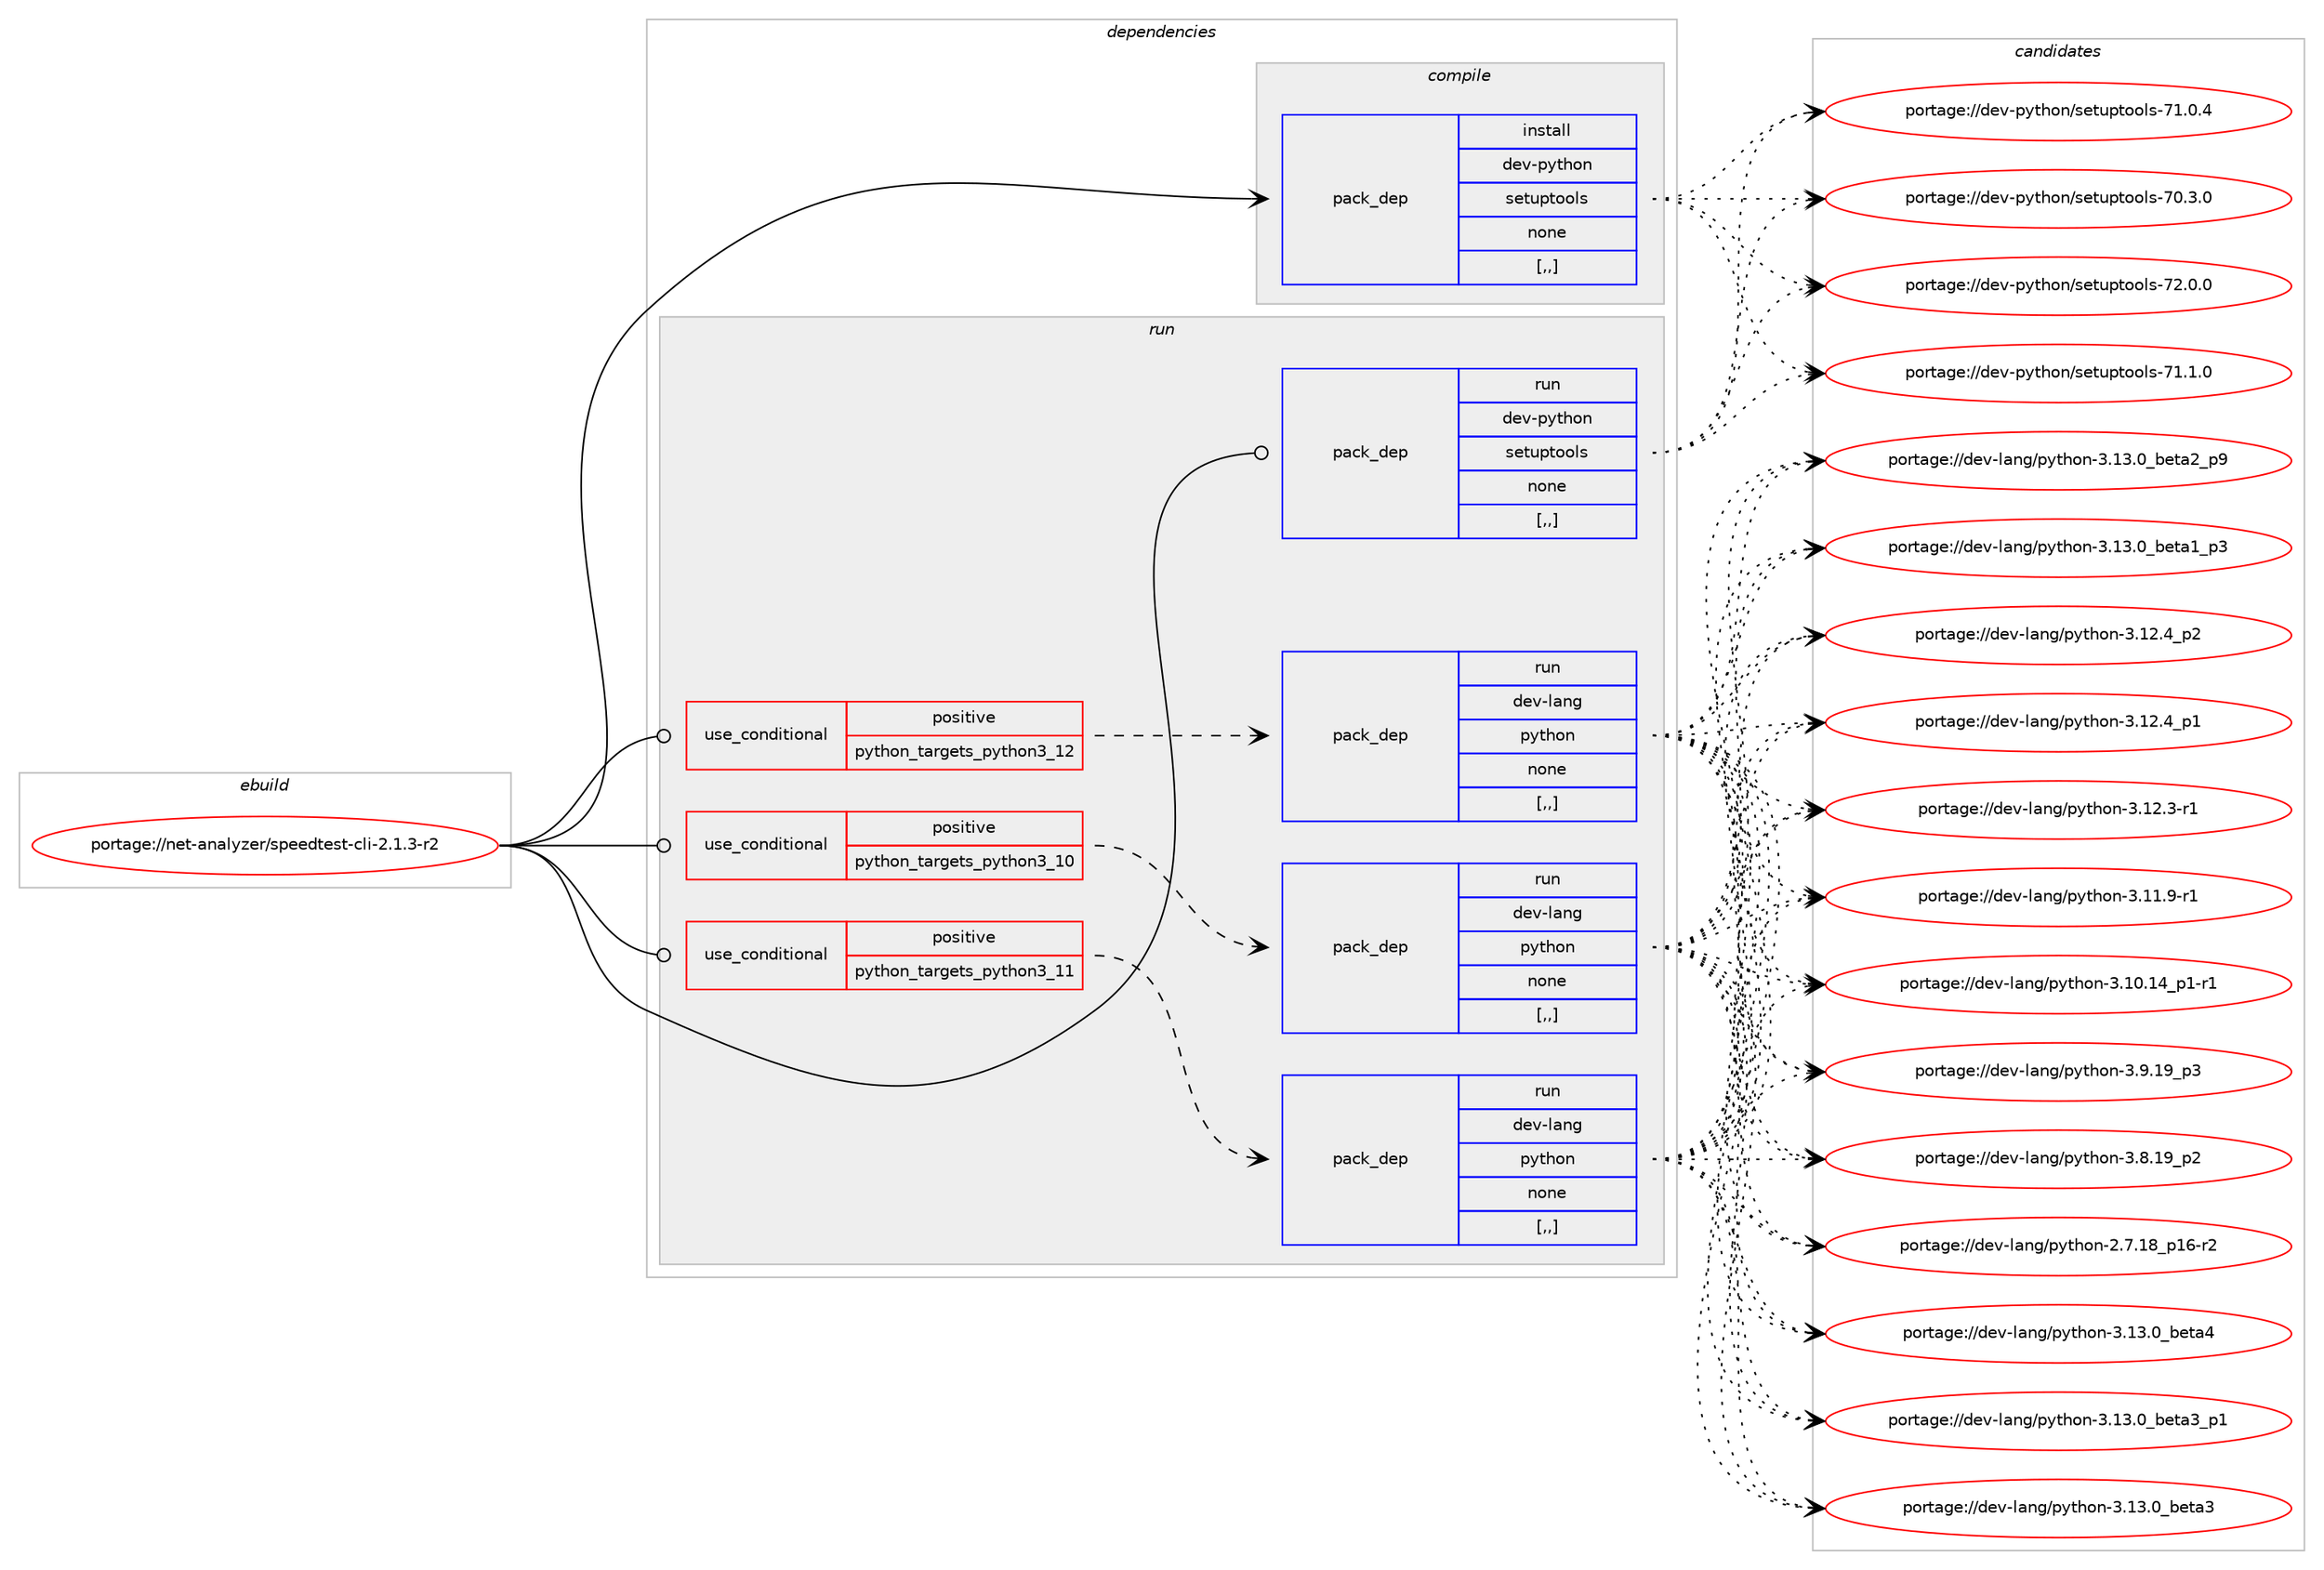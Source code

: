 digraph prolog {

# *************
# Graph options
# *************

newrank=true;
concentrate=true;
compound=true;
graph [rankdir=LR,fontname=Helvetica,fontsize=10,ranksep=1.5];#, ranksep=2.5, nodesep=0.2];
edge  [arrowhead=vee];
node  [fontname=Helvetica,fontsize=10];

# **********
# The ebuild
# **********

subgraph cluster_leftcol {
color=gray;
label=<<i>ebuild</i>>;
id [label="portage://net-analyzer/speedtest-cli-2.1.3-r2", color=red, width=4, href="../net-analyzer/speedtest-cli-2.1.3-r2.svg"];
}

# ****************
# The dependencies
# ****************

subgraph cluster_midcol {
color=gray;
label=<<i>dependencies</i>>;
subgraph cluster_compile {
fillcolor="#eeeeee";
style=filled;
label=<<i>compile</i>>;
subgraph pack250750 {
dependency341287 [label=<<TABLE BORDER="0" CELLBORDER="1" CELLSPACING="0" CELLPADDING="4" WIDTH="220"><TR><TD ROWSPAN="6" CELLPADDING="30">pack_dep</TD></TR><TR><TD WIDTH="110">install</TD></TR><TR><TD>dev-python</TD></TR><TR><TD>setuptools</TD></TR><TR><TD>none</TD></TR><TR><TD>[,,]</TD></TR></TABLE>>, shape=none, color=blue];
}
id:e -> dependency341287:w [weight=20,style="solid",arrowhead="vee"];
}
subgraph cluster_compileandrun {
fillcolor="#eeeeee";
style=filled;
label=<<i>compile and run</i>>;
}
subgraph cluster_run {
fillcolor="#eeeeee";
style=filled;
label=<<i>run</i>>;
subgraph cond87947 {
dependency341288 [label=<<TABLE BORDER="0" CELLBORDER="1" CELLSPACING="0" CELLPADDING="4"><TR><TD ROWSPAN="3" CELLPADDING="10">use_conditional</TD></TR><TR><TD>positive</TD></TR><TR><TD>python_targets_python3_10</TD></TR></TABLE>>, shape=none, color=red];
subgraph pack250751 {
dependency341289 [label=<<TABLE BORDER="0" CELLBORDER="1" CELLSPACING="0" CELLPADDING="4" WIDTH="220"><TR><TD ROWSPAN="6" CELLPADDING="30">pack_dep</TD></TR><TR><TD WIDTH="110">run</TD></TR><TR><TD>dev-lang</TD></TR><TR><TD>python</TD></TR><TR><TD>none</TD></TR><TR><TD>[,,]</TD></TR></TABLE>>, shape=none, color=blue];
}
dependency341288:e -> dependency341289:w [weight=20,style="dashed",arrowhead="vee"];
}
id:e -> dependency341288:w [weight=20,style="solid",arrowhead="odot"];
subgraph cond87948 {
dependency341290 [label=<<TABLE BORDER="0" CELLBORDER="1" CELLSPACING="0" CELLPADDING="4"><TR><TD ROWSPAN="3" CELLPADDING="10">use_conditional</TD></TR><TR><TD>positive</TD></TR><TR><TD>python_targets_python3_11</TD></TR></TABLE>>, shape=none, color=red];
subgraph pack250752 {
dependency341291 [label=<<TABLE BORDER="0" CELLBORDER="1" CELLSPACING="0" CELLPADDING="4" WIDTH="220"><TR><TD ROWSPAN="6" CELLPADDING="30">pack_dep</TD></TR><TR><TD WIDTH="110">run</TD></TR><TR><TD>dev-lang</TD></TR><TR><TD>python</TD></TR><TR><TD>none</TD></TR><TR><TD>[,,]</TD></TR></TABLE>>, shape=none, color=blue];
}
dependency341290:e -> dependency341291:w [weight=20,style="dashed",arrowhead="vee"];
}
id:e -> dependency341290:w [weight=20,style="solid",arrowhead="odot"];
subgraph cond87949 {
dependency341292 [label=<<TABLE BORDER="0" CELLBORDER="1" CELLSPACING="0" CELLPADDING="4"><TR><TD ROWSPAN="3" CELLPADDING="10">use_conditional</TD></TR><TR><TD>positive</TD></TR><TR><TD>python_targets_python3_12</TD></TR></TABLE>>, shape=none, color=red];
subgraph pack250753 {
dependency341293 [label=<<TABLE BORDER="0" CELLBORDER="1" CELLSPACING="0" CELLPADDING="4" WIDTH="220"><TR><TD ROWSPAN="6" CELLPADDING="30">pack_dep</TD></TR><TR><TD WIDTH="110">run</TD></TR><TR><TD>dev-lang</TD></TR><TR><TD>python</TD></TR><TR><TD>none</TD></TR><TR><TD>[,,]</TD></TR></TABLE>>, shape=none, color=blue];
}
dependency341292:e -> dependency341293:w [weight=20,style="dashed",arrowhead="vee"];
}
id:e -> dependency341292:w [weight=20,style="solid",arrowhead="odot"];
subgraph pack250754 {
dependency341294 [label=<<TABLE BORDER="0" CELLBORDER="1" CELLSPACING="0" CELLPADDING="4" WIDTH="220"><TR><TD ROWSPAN="6" CELLPADDING="30">pack_dep</TD></TR><TR><TD WIDTH="110">run</TD></TR><TR><TD>dev-python</TD></TR><TR><TD>setuptools</TD></TR><TR><TD>none</TD></TR><TR><TD>[,,]</TD></TR></TABLE>>, shape=none, color=blue];
}
id:e -> dependency341294:w [weight=20,style="solid",arrowhead="odot"];
}
}

# **************
# The candidates
# **************

subgraph cluster_choices {
rank=same;
color=gray;
label=<<i>candidates</i>>;

subgraph choice250750 {
color=black;
nodesep=1;
choice100101118451121211161041111104711510111611711211611111110811545555046484648 [label="portage://dev-python/setuptools-72.0.0", color=red, width=4,href="../dev-python/setuptools-72.0.0.svg"];
choice100101118451121211161041111104711510111611711211611111110811545554946494648 [label="portage://dev-python/setuptools-71.1.0", color=red, width=4,href="../dev-python/setuptools-71.1.0.svg"];
choice100101118451121211161041111104711510111611711211611111110811545554946484652 [label="portage://dev-python/setuptools-71.0.4", color=red, width=4,href="../dev-python/setuptools-71.0.4.svg"];
choice100101118451121211161041111104711510111611711211611111110811545554846514648 [label="portage://dev-python/setuptools-70.3.0", color=red, width=4,href="../dev-python/setuptools-70.3.0.svg"];
dependency341287:e -> choice100101118451121211161041111104711510111611711211611111110811545555046484648:w [style=dotted,weight="100"];
dependency341287:e -> choice100101118451121211161041111104711510111611711211611111110811545554946494648:w [style=dotted,weight="100"];
dependency341287:e -> choice100101118451121211161041111104711510111611711211611111110811545554946484652:w [style=dotted,weight="100"];
dependency341287:e -> choice100101118451121211161041111104711510111611711211611111110811545554846514648:w [style=dotted,weight="100"];
}
subgraph choice250751 {
color=black;
nodesep=1;
choice1001011184510897110103471121211161041111104551464951464895981011169752 [label="portage://dev-lang/python-3.13.0_beta4", color=red, width=4,href="../dev-lang/python-3.13.0_beta4.svg"];
choice10010111845108971101034711212111610411111045514649514648959810111697519511249 [label="portage://dev-lang/python-3.13.0_beta3_p1", color=red, width=4,href="../dev-lang/python-3.13.0_beta3_p1.svg"];
choice1001011184510897110103471121211161041111104551464951464895981011169751 [label="portage://dev-lang/python-3.13.0_beta3", color=red, width=4,href="../dev-lang/python-3.13.0_beta3.svg"];
choice10010111845108971101034711212111610411111045514649514648959810111697509511257 [label="portage://dev-lang/python-3.13.0_beta2_p9", color=red, width=4,href="../dev-lang/python-3.13.0_beta2_p9.svg"];
choice10010111845108971101034711212111610411111045514649514648959810111697499511251 [label="portage://dev-lang/python-3.13.0_beta1_p3", color=red, width=4,href="../dev-lang/python-3.13.0_beta1_p3.svg"];
choice100101118451089711010347112121116104111110455146495046529511250 [label="portage://dev-lang/python-3.12.4_p2", color=red, width=4,href="../dev-lang/python-3.12.4_p2.svg"];
choice100101118451089711010347112121116104111110455146495046529511249 [label="portage://dev-lang/python-3.12.4_p1", color=red, width=4,href="../dev-lang/python-3.12.4_p1.svg"];
choice100101118451089711010347112121116104111110455146495046514511449 [label="portage://dev-lang/python-3.12.3-r1", color=red, width=4,href="../dev-lang/python-3.12.3-r1.svg"];
choice100101118451089711010347112121116104111110455146494946574511449 [label="portage://dev-lang/python-3.11.9-r1", color=red, width=4,href="../dev-lang/python-3.11.9-r1.svg"];
choice100101118451089711010347112121116104111110455146494846495295112494511449 [label="portage://dev-lang/python-3.10.14_p1-r1", color=red, width=4,href="../dev-lang/python-3.10.14_p1-r1.svg"];
choice100101118451089711010347112121116104111110455146574649579511251 [label="portage://dev-lang/python-3.9.19_p3", color=red, width=4,href="../dev-lang/python-3.9.19_p3.svg"];
choice100101118451089711010347112121116104111110455146564649579511250 [label="portage://dev-lang/python-3.8.19_p2", color=red, width=4,href="../dev-lang/python-3.8.19_p2.svg"];
choice100101118451089711010347112121116104111110455046554649569511249544511450 [label="portage://dev-lang/python-2.7.18_p16-r2", color=red, width=4,href="../dev-lang/python-2.7.18_p16-r2.svg"];
dependency341289:e -> choice1001011184510897110103471121211161041111104551464951464895981011169752:w [style=dotted,weight="100"];
dependency341289:e -> choice10010111845108971101034711212111610411111045514649514648959810111697519511249:w [style=dotted,weight="100"];
dependency341289:e -> choice1001011184510897110103471121211161041111104551464951464895981011169751:w [style=dotted,weight="100"];
dependency341289:e -> choice10010111845108971101034711212111610411111045514649514648959810111697509511257:w [style=dotted,weight="100"];
dependency341289:e -> choice10010111845108971101034711212111610411111045514649514648959810111697499511251:w [style=dotted,weight="100"];
dependency341289:e -> choice100101118451089711010347112121116104111110455146495046529511250:w [style=dotted,weight="100"];
dependency341289:e -> choice100101118451089711010347112121116104111110455146495046529511249:w [style=dotted,weight="100"];
dependency341289:e -> choice100101118451089711010347112121116104111110455146495046514511449:w [style=dotted,weight="100"];
dependency341289:e -> choice100101118451089711010347112121116104111110455146494946574511449:w [style=dotted,weight="100"];
dependency341289:e -> choice100101118451089711010347112121116104111110455146494846495295112494511449:w [style=dotted,weight="100"];
dependency341289:e -> choice100101118451089711010347112121116104111110455146574649579511251:w [style=dotted,weight="100"];
dependency341289:e -> choice100101118451089711010347112121116104111110455146564649579511250:w [style=dotted,weight="100"];
dependency341289:e -> choice100101118451089711010347112121116104111110455046554649569511249544511450:w [style=dotted,weight="100"];
}
subgraph choice250752 {
color=black;
nodesep=1;
choice1001011184510897110103471121211161041111104551464951464895981011169752 [label="portage://dev-lang/python-3.13.0_beta4", color=red, width=4,href="../dev-lang/python-3.13.0_beta4.svg"];
choice10010111845108971101034711212111610411111045514649514648959810111697519511249 [label="portage://dev-lang/python-3.13.0_beta3_p1", color=red, width=4,href="../dev-lang/python-3.13.0_beta3_p1.svg"];
choice1001011184510897110103471121211161041111104551464951464895981011169751 [label="portage://dev-lang/python-3.13.0_beta3", color=red, width=4,href="../dev-lang/python-3.13.0_beta3.svg"];
choice10010111845108971101034711212111610411111045514649514648959810111697509511257 [label="portage://dev-lang/python-3.13.0_beta2_p9", color=red, width=4,href="../dev-lang/python-3.13.0_beta2_p9.svg"];
choice10010111845108971101034711212111610411111045514649514648959810111697499511251 [label="portage://dev-lang/python-3.13.0_beta1_p3", color=red, width=4,href="../dev-lang/python-3.13.0_beta1_p3.svg"];
choice100101118451089711010347112121116104111110455146495046529511250 [label="portage://dev-lang/python-3.12.4_p2", color=red, width=4,href="../dev-lang/python-3.12.4_p2.svg"];
choice100101118451089711010347112121116104111110455146495046529511249 [label="portage://dev-lang/python-3.12.4_p1", color=red, width=4,href="../dev-lang/python-3.12.4_p1.svg"];
choice100101118451089711010347112121116104111110455146495046514511449 [label="portage://dev-lang/python-3.12.3-r1", color=red, width=4,href="../dev-lang/python-3.12.3-r1.svg"];
choice100101118451089711010347112121116104111110455146494946574511449 [label="portage://dev-lang/python-3.11.9-r1", color=red, width=4,href="../dev-lang/python-3.11.9-r1.svg"];
choice100101118451089711010347112121116104111110455146494846495295112494511449 [label="portage://dev-lang/python-3.10.14_p1-r1", color=red, width=4,href="../dev-lang/python-3.10.14_p1-r1.svg"];
choice100101118451089711010347112121116104111110455146574649579511251 [label="portage://dev-lang/python-3.9.19_p3", color=red, width=4,href="../dev-lang/python-3.9.19_p3.svg"];
choice100101118451089711010347112121116104111110455146564649579511250 [label="portage://dev-lang/python-3.8.19_p2", color=red, width=4,href="../dev-lang/python-3.8.19_p2.svg"];
choice100101118451089711010347112121116104111110455046554649569511249544511450 [label="portage://dev-lang/python-2.7.18_p16-r2", color=red, width=4,href="../dev-lang/python-2.7.18_p16-r2.svg"];
dependency341291:e -> choice1001011184510897110103471121211161041111104551464951464895981011169752:w [style=dotted,weight="100"];
dependency341291:e -> choice10010111845108971101034711212111610411111045514649514648959810111697519511249:w [style=dotted,weight="100"];
dependency341291:e -> choice1001011184510897110103471121211161041111104551464951464895981011169751:w [style=dotted,weight="100"];
dependency341291:e -> choice10010111845108971101034711212111610411111045514649514648959810111697509511257:w [style=dotted,weight="100"];
dependency341291:e -> choice10010111845108971101034711212111610411111045514649514648959810111697499511251:w [style=dotted,weight="100"];
dependency341291:e -> choice100101118451089711010347112121116104111110455146495046529511250:w [style=dotted,weight="100"];
dependency341291:e -> choice100101118451089711010347112121116104111110455146495046529511249:w [style=dotted,weight="100"];
dependency341291:e -> choice100101118451089711010347112121116104111110455146495046514511449:w [style=dotted,weight="100"];
dependency341291:e -> choice100101118451089711010347112121116104111110455146494946574511449:w [style=dotted,weight="100"];
dependency341291:e -> choice100101118451089711010347112121116104111110455146494846495295112494511449:w [style=dotted,weight="100"];
dependency341291:e -> choice100101118451089711010347112121116104111110455146574649579511251:w [style=dotted,weight="100"];
dependency341291:e -> choice100101118451089711010347112121116104111110455146564649579511250:w [style=dotted,weight="100"];
dependency341291:e -> choice100101118451089711010347112121116104111110455046554649569511249544511450:w [style=dotted,weight="100"];
}
subgraph choice250753 {
color=black;
nodesep=1;
choice1001011184510897110103471121211161041111104551464951464895981011169752 [label="portage://dev-lang/python-3.13.0_beta4", color=red, width=4,href="../dev-lang/python-3.13.0_beta4.svg"];
choice10010111845108971101034711212111610411111045514649514648959810111697519511249 [label="portage://dev-lang/python-3.13.0_beta3_p1", color=red, width=4,href="../dev-lang/python-3.13.0_beta3_p1.svg"];
choice1001011184510897110103471121211161041111104551464951464895981011169751 [label="portage://dev-lang/python-3.13.0_beta3", color=red, width=4,href="../dev-lang/python-3.13.0_beta3.svg"];
choice10010111845108971101034711212111610411111045514649514648959810111697509511257 [label="portage://dev-lang/python-3.13.0_beta2_p9", color=red, width=4,href="../dev-lang/python-3.13.0_beta2_p9.svg"];
choice10010111845108971101034711212111610411111045514649514648959810111697499511251 [label="portage://dev-lang/python-3.13.0_beta1_p3", color=red, width=4,href="../dev-lang/python-3.13.0_beta1_p3.svg"];
choice100101118451089711010347112121116104111110455146495046529511250 [label="portage://dev-lang/python-3.12.4_p2", color=red, width=4,href="../dev-lang/python-3.12.4_p2.svg"];
choice100101118451089711010347112121116104111110455146495046529511249 [label="portage://dev-lang/python-3.12.4_p1", color=red, width=4,href="../dev-lang/python-3.12.4_p1.svg"];
choice100101118451089711010347112121116104111110455146495046514511449 [label="portage://dev-lang/python-3.12.3-r1", color=red, width=4,href="../dev-lang/python-3.12.3-r1.svg"];
choice100101118451089711010347112121116104111110455146494946574511449 [label="portage://dev-lang/python-3.11.9-r1", color=red, width=4,href="../dev-lang/python-3.11.9-r1.svg"];
choice100101118451089711010347112121116104111110455146494846495295112494511449 [label="portage://dev-lang/python-3.10.14_p1-r1", color=red, width=4,href="../dev-lang/python-3.10.14_p1-r1.svg"];
choice100101118451089711010347112121116104111110455146574649579511251 [label="portage://dev-lang/python-3.9.19_p3", color=red, width=4,href="../dev-lang/python-3.9.19_p3.svg"];
choice100101118451089711010347112121116104111110455146564649579511250 [label="portage://dev-lang/python-3.8.19_p2", color=red, width=4,href="../dev-lang/python-3.8.19_p2.svg"];
choice100101118451089711010347112121116104111110455046554649569511249544511450 [label="portage://dev-lang/python-2.7.18_p16-r2", color=red, width=4,href="../dev-lang/python-2.7.18_p16-r2.svg"];
dependency341293:e -> choice1001011184510897110103471121211161041111104551464951464895981011169752:w [style=dotted,weight="100"];
dependency341293:e -> choice10010111845108971101034711212111610411111045514649514648959810111697519511249:w [style=dotted,weight="100"];
dependency341293:e -> choice1001011184510897110103471121211161041111104551464951464895981011169751:w [style=dotted,weight="100"];
dependency341293:e -> choice10010111845108971101034711212111610411111045514649514648959810111697509511257:w [style=dotted,weight="100"];
dependency341293:e -> choice10010111845108971101034711212111610411111045514649514648959810111697499511251:w [style=dotted,weight="100"];
dependency341293:e -> choice100101118451089711010347112121116104111110455146495046529511250:w [style=dotted,weight="100"];
dependency341293:e -> choice100101118451089711010347112121116104111110455146495046529511249:w [style=dotted,weight="100"];
dependency341293:e -> choice100101118451089711010347112121116104111110455146495046514511449:w [style=dotted,weight="100"];
dependency341293:e -> choice100101118451089711010347112121116104111110455146494946574511449:w [style=dotted,weight="100"];
dependency341293:e -> choice100101118451089711010347112121116104111110455146494846495295112494511449:w [style=dotted,weight="100"];
dependency341293:e -> choice100101118451089711010347112121116104111110455146574649579511251:w [style=dotted,weight="100"];
dependency341293:e -> choice100101118451089711010347112121116104111110455146564649579511250:w [style=dotted,weight="100"];
dependency341293:e -> choice100101118451089711010347112121116104111110455046554649569511249544511450:w [style=dotted,weight="100"];
}
subgraph choice250754 {
color=black;
nodesep=1;
choice100101118451121211161041111104711510111611711211611111110811545555046484648 [label="portage://dev-python/setuptools-72.0.0", color=red, width=4,href="../dev-python/setuptools-72.0.0.svg"];
choice100101118451121211161041111104711510111611711211611111110811545554946494648 [label="portage://dev-python/setuptools-71.1.0", color=red, width=4,href="../dev-python/setuptools-71.1.0.svg"];
choice100101118451121211161041111104711510111611711211611111110811545554946484652 [label="portage://dev-python/setuptools-71.0.4", color=red, width=4,href="../dev-python/setuptools-71.0.4.svg"];
choice100101118451121211161041111104711510111611711211611111110811545554846514648 [label="portage://dev-python/setuptools-70.3.0", color=red, width=4,href="../dev-python/setuptools-70.3.0.svg"];
dependency341294:e -> choice100101118451121211161041111104711510111611711211611111110811545555046484648:w [style=dotted,weight="100"];
dependency341294:e -> choice100101118451121211161041111104711510111611711211611111110811545554946494648:w [style=dotted,weight="100"];
dependency341294:e -> choice100101118451121211161041111104711510111611711211611111110811545554946484652:w [style=dotted,weight="100"];
dependency341294:e -> choice100101118451121211161041111104711510111611711211611111110811545554846514648:w [style=dotted,weight="100"];
}
}

}
